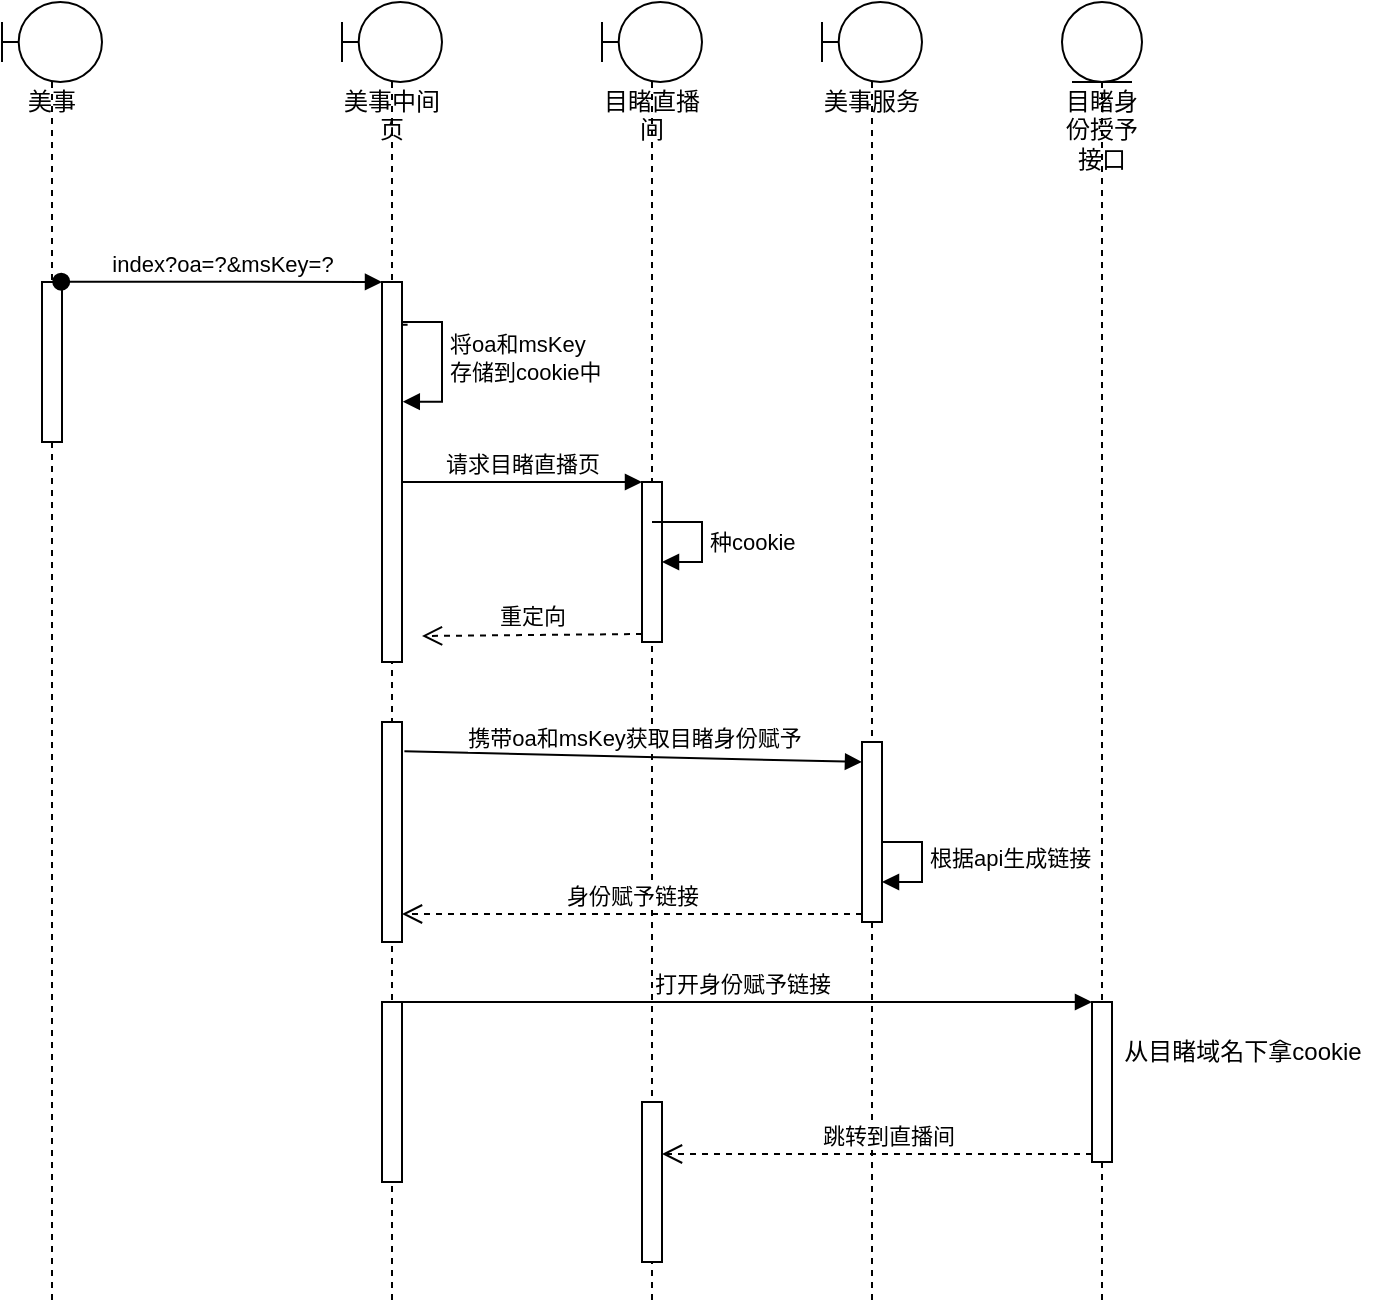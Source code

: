 <mxfile version="13.9.2" type="github" pages="4">
  <diagram id="ycEjqVpXePG6-zR8Ts4k" name="Page-1">
    <mxGraphModel dx="1278" dy="548" grid="1" gridSize="10" guides="1" tooltips="1" connect="1" arrows="1" fold="1" page="1" pageScale="1" pageWidth="827" pageHeight="1169" math="0" shadow="0">
      <root>
        <mxCell id="0" />
        <mxCell id="1" parent="0" />
        <mxCell id="rhqVc5pt0watMIWav85S-1" value="美事" style="shape=umlLifeline;participant=umlBoundary;perimeter=lifelinePerimeter;whiteSpace=wrap;html=1;container=1;collapsible=0;recursiveResize=0;verticalAlign=top;spacingTop=36;outlineConnect=0;" parent="1" vertex="1">
          <mxGeometry x="100" y="60" width="50" height="650" as="geometry" />
        </mxCell>
        <mxCell id="rhqVc5pt0watMIWav85S-10" value="" style="html=1;points=[];perimeter=orthogonalPerimeter;" parent="rhqVc5pt0watMIWav85S-1" vertex="1">
          <mxGeometry x="20" y="140" width="10" height="80" as="geometry" />
        </mxCell>
        <mxCell id="rhqVc5pt0watMIWav85S-2" value="美事中间页" style="shape=umlLifeline;participant=umlBoundary;perimeter=lifelinePerimeter;whiteSpace=wrap;html=1;container=1;collapsible=0;recursiveResize=0;verticalAlign=top;spacingTop=36;outlineConnect=0;" parent="1" vertex="1">
          <mxGeometry x="270" y="60" width="50" height="650" as="geometry" />
        </mxCell>
        <mxCell id="rhqVc5pt0watMIWav85S-11" value="" style="html=1;points=[];perimeter=orthogonalPerimeter;" parent="rhqVc5pt0watMIWav85S-2" vertex="1">
          <mxGeometry x="20" y="140" width="10" height="190" as="geometry" />
        </mxCell>
        <mxCell id="rhqVc5pt0watMIWav85S-12" value="将oa和msKey&lt;br&gt;存储到cookie中" style="edgeStyle=orthogonalEdgeStyle;html=1;align=left;spacingLeft=2;endArrow=block;rounded=0;entryX=1.04;entryY=0.315;exitX=1.28;exitY=0.535;exitDx=0;exitDy=0;exitPerimeter=0;entryDx=0;entryDy=0;entryPerimeter=0;" parent="rhqVc5pt0watMIWav85S-2" target="rhqVc5pt0watMIWav85S-11" edge="1">
          <mxGeometry relative="1" as="geometry">
            <mxPoint x="32.8" y="161.4" as="sourcePoint" />
            <Array as="points">
              <mxPoint x="30" y="161" />
              <mxPoint x="30" y="160" />
              <mxPoint x="50" y="160" />
              <mxPoint x="50" y="200" />
            </Array>
          </mxGeometry>
        </mxCell>
        <mxCell id="rhqVc5pt0watMIWav85S-35" value="" style="html=1;points=[];perimeter=orthogonalPerimeter;" parent="rhqVc5pt0watMIWav85S-2" vertex="1">
          <mxGeometry x="20" y="500" width="10" height="90" as="geometry" />
        </mxCell>
        <mxCell id="rhqVc5pt0watMIWav85S-4" value="目睹直播间" style="shape=umlLifeline;participant=umlBoundary;perimeter=lifelinePerimeter;whiteSpace=wrap;html=1;container=1;collapsible=0;recursiveResize=0;verticalAlign=top;spacingTop=36;outlineConnect=0;" parent="1" vertex="1">
          <mxGeometry x="400" y="60" width="50" height="650" as="geometry" />
        </mxCell>
        <mxCell id="rhqVc5pt0watMIWav85S-15" value="" style="html=1;points=[];perimeter=orthogonalPerimeter;" parent="rhqVc5pt0watMIWav85S-4" vertex="1">
          <mxGeometry x="20" y="240" width="10" height="80" as="geometry" />
        </mxCell>
        <mxCell id="vePK7jMqt0TTUH_p8GlZ-1" value="" style="html=1;points=[];perimeter=orthogonalPerimeter;" parent="rhqVc5pt0watMIWav85S-4" vertex="1">
          <mxGeometry x="20" y="550" width="10" height="80" as="geometry" />
        </mxCell>
        <mxCell id="rhqVc5pt0watMIWav85S-9" value="index?oa=?&amp;amp;msKey=?" style="html=1;verticalAlign=bottom;startArrow=oval;endArrow=block;startSize=8;exitX=0.96;exitY=-0.002;exitDx=0;exitDy=0;exitPerimeter=0;" parent="1" source="rhqVc5pt0watMIWav85S-10" edge="1">
          <mxGeometry relative="1" as="geometry">
            <mxPoint x="210" y="200" as="sourcePoint" />
            <mxPoint x="290" y="200" as="targetPoint" />
          </mxGeometry>
        </mxCell>
        <mxCell id="rhqVc5pt0watMIWav85S-16" value="请求目睹直播页" style="html=1;verticalAlign=bottom;endArrow=block;entryX=0;entryY=0;" parent="1" source="rhqVc5pt0watMIWav85S-11" target="rhqVc5pt0watMIWav85S-15" edge="1">
          <mxGeometry relative="1" as="geometry">
            <mxPoint x="350" y="300" as="sourcePoint" />
          </mxGeometry>
        </mxCell>
        <mxCell id="rhqVc5pt0watMIWav85S-17" value="重定向" style="html=1;verticalAlign=bottom;endArrow=open;dashed=1;endSize=8;exitX=0;exitY=0.95;" parent="1" source="rhqVc5pt0watMIWav85S-15" edge="1">
          <mxGeometry relative="1" as="geometry">
            <mxPoint x="310" y="377" as="targetPoint" />
          </mxGeometry>
        </mxCell>
        <mxCell id="rhqVc5pt0watMIWav85S-18" value="美事服务" style="shape=umlLifeline;participant=umlBoundary;perimeter=lifelinePerimeter;whiteSpace=wrap;html=1;container=1;collapsible=0;recursiveResize=0;verticalAlign=top;spacingTop=36;outlineConnect=0;" parent="1" vertex="1">
          <mxGeometry x="510" y="60" width="50" height="650" as="geometry" />
        </mxCell>
        <mxCell id="vePK7jMqt0TTUH_p8GlZ-3" value="根据api生成链接" style="edgeStyle=orthogonalEdgeStyle;html=1;align=left;spacingLeft=2;endArrow=block;rounded=0;entryX=1;entryY=0;" parent="rhqVc5pt0watMIWav85S-18" edge="1">
          <mxGeometry relative="1" as="geometry">
            <mxPoint x="25" y="420" as="sourcePoint" />
            <Array as="points">
              <mxPoint x="50" y="420" />
            </Array>
            <mxPoint x="30" y="440" as="targetPoint" />
          </mxGeometry>
        </mxCell>
        <mxCell id="vePK7jMqt0TTUH_p8GlZ-4" value="" style="html=1;points=[];perimeter=orthogonalPerimeter;" parent="rhqVc5pt0watMIWav85S-18" vertex="1">
          <mxGeometry x="20" y="370" width="10" height="90" as="geometry" />
        </mxCell>
        <mxCell id="rhqVc5pt0watMIWav85S-25" value="" style="html=1;points=[];perimeter=orthogonalPerimeter;" parent="1" vertex="1">
          <mxGeometry x="290" y="420" width="10" height="110" as="geometry" />
        </mxCell>
        <mxCell id="rhqVc5pt0watMIWav85S-28" value="携带oa和msKey获取目睹身份赋予" style="html=1;verticalAlign=bottom;endArrow=block;entryX=0;entryY=0;exitX=1.12;exitY=0.133;exitDx=0;exitDy=0;exitPerimeter=0;" parent="1" source="rhqVc5pt0watMIWav85S-25" edge="1">
          <mxGeometry relative="1" as="geometry">
            <mxPoint x="460" y="440" as="sourcePoint" />
            <mxPoint x="530" y="440.0" as="targetPoint" />
          </mxGeometry>
        </mxCell>
        <mxCell id="rhqVc5pt0watMIWav85S-29" value="身份赋予链接" style="html=1;verticalAlign=bottom;endArrow=open;dashed=1;endSize=8;exitX=0;exitY=0.95;" parent="1" edge="1">
          <mxGeometry relative="1" as="geometry">
            <mxPoint x="300" y="516" as="targetPoint" />
            <mxPoint x="530" y="516" as="sourcePoint" />
          </mxGeometry>
        </mxCell>
        <mxCell id="rhqVc5pt0watMIWav85S-33" value="种cookie" style="edgeStyle=orthogonalEdgeStyle;html=1;align=left;spacingLeft=2;endArrow=block;rounded=0;entryX=1;entryY=0;" parent="1" edge="1">
          <mxGeometry x="0.077" relative="1" as="geometry">
            <mxPoint x="425" y="320" as="sourcePoint" />
            <Array as="points">
              <mxPoint x="450" y="320" />
            </Array>
            <mxPoint x="430" y="340" as="targetPoint" />
            <mxPoint as="offset" />
          </mxGeometry>
        </mxCell>
        <mxCell id="rhqVc5pt0watMIWav85S-34" value="目睹身份授予接口" style="shape=umlLifeline;participant=umlEntity;perimeter=lifelinePerimeter;whiteSpace=wrap;html=1;container=1;collapsible=0;recursiveResize=0;verticalAlign=top;spacingTop=36;outlineConnect=0;" parent="1" vertex="1">
          <mxGeometry x="630" y="60" width="40" height="650" as="geometry" />
        </mxCell>
        <mxCell id="rhqVc5pt0watMIWav85S-37" value="打开身份赋予链接" style="html=1;verticalAlign=bottom;endArrow=block;entryX=0;entryY=0;" parent="1" source="rhqVc5pt0watMIWav85S-2" target="rhqVc5pt0watMIWav85S-36" edge="1">
          <mxGeometry relative="1" as="geometry">
            <mxPoint x="575" y="570" as="sourcePoint" />
          </mxGeometry>
        </mxCell>
        <mxCell id="rhqVc5pt0watMIWav85S-38" value="跳转到直播间" style="html=1;verticalAlign=bottom;endArrow=open;dashed=1;endSize=8;exitX=0;exitY=0.95;" parent="1" source="rhqVc5pt0watMIWav85S-36" edge="1">
          <mxGeometry x="-0.048" relative="1" as="geometry">
            <mxPoint x="430" y="636" as="targetPoint" />
            <mxPoint as="offset" />
          </mxGeometry>
        </mxCell>
        <mxCell id="rhqVc5pt0watMIWav85S-36" value="" style="html=1;points=[];perimeter=orthogonalPerimeter;" parent="1" vertex="1">
          <mxGeometry x="645" y="560" width="10" height="80" as="geometry" />
        </mxCell>
        <mxCell id="rhqVc5pt0watMIWav85S-42" value="从目睹域名下拿cookie" style="text;html=1;align=center;verticalAlign=middle;resizable=0;points=[];autosize=1;" parent="1" vertex="1">
          <mxGeometry x="655" y="575" width="130" height="20" as="geometry" />
        </mxCell>
      </root>
    </mxGraphModel>
  </diagram>
  <diagram id="gYwR9wuQ0LgiettD__NA" name="Page-2">
    <mxGraphModel dx="1278" dy="548" grid="1" gridSize="10" guides="1" tooltips="1" connect="1" arrows="1" fold="1" page="1" pageScale="1" pageWidth="827" pageHeight="1169" math="0" shadow="0">
      <root>
        <mxCell id="NHsGxugJHeJ47fLCuOwB-0" />
        <mxCell id="NHsGxugJHeJ47fLCuOwB-1" parent="NHsGxugJHeJ47fLCuOwB-0" />
        <mxCell id="opDHGj3kt1pHzsEfuQZG-0" value="美事" style="shape=umlLifeline;participant=umlBoundary;perimeter=lifelinePerimeter;whiteSpace=wrap;html=1;container=1;collapsible=0;recursiveResize=0;verticalAlign=top;spacingTop=36;outlineConnect=0;" parent="NHsGxugJHeJ47fLCuOwB-1" vertex="1">
          <mxGeometry x="100" y="60" width="50" height="650" as="geometry" />
        </mxCell>
        <mxCell id="opDHGj3kt1pHzsEfuQZG-1" value="" style="html=1;points=[];perimeter=orthogonalPerimeter;" parent="opDHGj3kt1pHzsEfuQZG-0" vertex="1">
          <mxGeometry x="20" y="120" width="10" height="80" as="geometry" />
        </mxCell>
        <mxCell id="opDHGj3kt1pHzsEfuQZG-2" value="美事中间页" style="shape=umlLifeline;participant=umlBoundary;perimeter=lifelinePerimeter;whiteSpace=wrap;html=1;container=1;collapsible=0;recursiveResize=0;verticalAlign=top;spacingTop=36;outlineConnect=0;" parent="NHsGxugJHeJ47fLCuOwB-1" vertex="1">
          <mxGeometry x="270" y="60" width="50" height="650" as="geometry" />
        </mxCell>
        <mxCell id="opDHGj3kt1pHzsEfuQZG-3" value="" style="html=1;points=[];perimeter=orthogonalPerimeter;" parent="opDHGj3kt1pHzsEfuQZG-2" vertex="1">
          <mxGeometry x="20" y="120" width="10" height="190" as="geometry" />
        </mxCell>
        <mxCell id="opDHGj3kt1pHzsEfuQZG-15" value="" style="html=1;points=[];perimeter=orthogonalPerimeter;" parent="opDHGj3kt1pHzsEfuQZG-2" vertex="1">
          <mxGeometry x="20" y="335" width="10" height="245" as="geometry" />
        </mxCell>
        <mxCell id="opDHGj3kt1pHzsEfuQZG-9" value="index?oa=?&amp;amp;msKey=?" style="html=1;verticalAlign=bottom;startArrow=oval;endArrow=block;startSize=8;" parent="NHsGxugJHeJ47fLCuOwB-1" source="opDHGj3kt1pHzsEfuQZG-0" edge="1">
          <mxGeometry relative="1" as="geometry">
            <mxPoint x="210" y="200" as="sourcePoint" />
            <mxPoint x="290" y="200" as="targetPoint" />
          </mxGeometry>
        </mxCell>
        <mxCell id="opDHGj3kt1pHzsEfuQZG-12" value="美事服务" style="shape=umlLifeline;participant=umlBoundary;perimeter=lifelinePerimeter;whiteSpace=wrap;html=1;container=1;collapsible=0;recursiveResize=0;verticalAlign=top;spacingTop=36;outlineConnect=0;" parent="NHsGxugJHeJ47fLCuOwB-1" vertex="1">
          <mxGeometry x="440" y="60" width="50" height="650" as="geometry" />
        </mxCell>
        <mxCell id="opDHGj3kt1pHzsEfuQZG-25" value="" style="html=1;points=[];perimeter=orthogonalPerimeter;" parent="opDHGj3kt1pHzsEfuQZG-12" vertex="1">
          <mxGeometry x="20" y="150" width="10" height="140" as="geometry" />
        </mxCell>
        <mxCell id="opDHGj3kt1pHzsEfuQZG-39" value="" style="html=1;points=[];perimeter=orthogonalPerimeter;" parent="opDHGj3kt1pHzsEfuQZG-12" vertex="1">
          <mxGeometry x="20" y="400" width="10" height="80" as="geometry" />
        </mxCell>
        <mxCell id="opDHGj3kt1pHzsEfuQZG-19" value="&lt;span&gt;目睹直播间&lt;/span&gt;" style="shape=umlLifeline;participant=umlEntity;perimeter=lifelinePerimeter;whiteSpace=wrap;html=1;container=1;collapsible=0;recursiveResize=0;verticalAlign=top;spacingTop=36;outlineConnect=0;" parent="NHsGxugJHeJ47fLCuOwB-1" vertex="1">
          <mxGeometry x="640" y="60" width="40" height="650" as="geometry" />
        </mxCell>
        <mxCell id="opDHGj3kt1pHzsEfuQZG-42" value="" style="html=1;points=[];perimeter=orthogonalPerimeter;" parent="opDHGj3kt1pHzsEfuQZG-19" vertex="1">
          <mxGeometry x="15" y="335" width="10" height="225" as="geometry" />
        </mxCell>
        <mxCell id="opDHGj3kt1pHzsEfuQZG-26" value="获取目睹直播间链接" style="html=1;verticalAlign=bottom;endArrow=block;entryX=0;entryY=0;" parent="NHsGxugJHeJ47fLCuOwB-1" source="opDHGj3kt1pHzsEfuQZG-2" target="opDHGj3kt1pHzsEfuQZG-25" edge="1">
          <mxGeometry relative="1" as="geometry">
            <mxPoint x="370" y="200" as="sourcePoint" />
          </mxGeometry>
        </mxCell>
        <mxCell id="opDHGj3kt1pHzsEfuQZG-27" value="目睹直播间链接" style="html=1;verticalAlign=bottom;endArrow=open;dashed=1;endSize=8;exitX=0;exitY=0.95;" parent="NHsGxugJHeJ47fLCuOwB-1" source="opDHGj3kt1pHzsEfuQZG-25" edge="1">
          <mxGeometry relative="1" as="geometry">
            <mxPoint x="300" y="343" as="targetPoint" />
          </mxGeometry>
        </mxCell>
        <mxCell id="opDHGj3kt1pHzsEfuQZG-29" value="" style="edgeStyle=orthogonalEdgeStyle;html=1;align=left;spacingLeft=2;endArrow=block;rounded=0;entryX=1;entryY=0;" parent="NHsGxugJHeJ47fLCuOwB-1" edge="1">
          <mxGeometry relative="1" as="geometry">
            <mxPoint x="470" y="240" as="sourcePoint" />
            <Array as="points">
              <mxPoint x="495" y="240" />
              <mxPoint x="495" y="260" />
            </Array>
            <mxPoint x="475" y="260" as="targetPoint" />
          </mxGeometry>
        </mxCell>
        <mxCell id="opDHGj3kt1pHzsEfuQZG-30" value="校验身份" style="edgeLabel;html=1;align=center;verticalAlign=middle;resizable=0;points=[];" parent="opDHGj3kt1pHzsEfuQZG-29" vertex="1" connectable="0">
          <mxGeometry x="-0.329" y="4" relative="1" as="geometry">
            <mxPoint x="28" y="14" as="offset" />
          </mxGeometry>
        </mxCell>
        <mxCell id="opDHGj3kt1pHzsEfuQZG-31" value="" style="edgeStyle=orthogonalEdgeStyle;html=1;align=left;spacingLeft=2;endArrow=block;rounded=0;entryX=1;entryY=0;" parent="NHsGxugJHeJ47fLCuOwB-1" edge="1">
          <mxGeometry relative="1" as="geometry">
            <mxPoint x="470" y="280" as="sourcePoint" />
            <Array as="points">
              <mxPoint x="495" y="280" />
              <mxPoint x="495" y="300" />
            </Array>
            <mxPoint x="475" y="300" as="targetPoint" />
          </mxGeometry>
        </mxCell>
        <mxCell id="opDHGj3kt1pHzsEfuQZG-32" value="生成一次性token" style="edgeLabel;html=1;align=center;verticalAlign=middle;resizable=0;points=[];" parent="opDHGj3kt1pHzsEfuQZG-31" vertex="1" connectable="0">
          <mxGeometry x="-0.329" y="4" relative="1" as="geometry">
            <mxPoint x="48" y="14" as="offset" />
          </mxGeometry>
        </mxCell>
        <mxCell id="opDHGj3kt1pHzsEfuQZG-36" value="打开生成的链接 链接包含oa和美事token" style="html=1;verticalAlign=bottom;endArrow=block;" parent="NHsGxugJHeJ47fLCuOwB-1" source="opDHGj3kt1pHzsEfuQZG-2" target="opDHGj3kt1pHzsEfuQZG-42" edge="1">
          <mxGeometry x="-0.038" relative="1" as="geometry">
            <mxPoint x="530" y="410" as="sourcePoint" />
            <mxPoint x="430" y="400.0" as="targetPoint" />
            <Array as="points">
              <mxPoint x="450" y="430" />
            </Array>
            <mxPoint x="1" as="offset" />
          </mxGeometry>
        </mxCell>
        <mxCell id="opDHGj3kt1pHzsEfuQZG-40" value="调用token校验接口" style="html=1;verticalAlign=bottom;endArrow=block;entryX=0;entryY=0;" parent="NHsGxugJHeJ47fLCuOwB-1" source="opDHGj3kt1pHzsEfuQZG-19" target="opDHGj3kt1pHzsEfuQZG-39" edge="1">
          <mxGeometry relative="1" as="geometry">
            <mxPoint x="380" y="550" as="sourcePoint" />
          </mxGeometry>
        </mxCell>
        <mxCell id="opDHGj3kt1pHzsEfuQZG-51" value="校验失败，返回中间页" style="html=1;verticalAlign=bottom;endArrow=open;dashed=1;endSize=8;entryX=1.36;entryY=0.863;entryDx=0;entryDy=0;entryPerimeter=0;" parent="NHsGxugJHeJ47fLCuOwB-1" source="opDHGj3kt1pHzsEfuQZG-42" target="opDHGj3kt1pHzsEfuQZG-15" edge="1">
          <mxGeometry relative="1" as="geometry">
            <mxPoint x="430" y="537.395" as="sourcePoint" />
            <mxPoint x="370" y="360" as="targetPoint" />
          </mxGeometry>
        </mxCell>
        <mxCell id="kTczuSwHEZBX5IsBUMiD-2" value="返回是否合法" style="html=1;verticalAlign=bottom;endArrow=open;dashed=1;endSize=8;exitX=0;exitY=0.95;" parent="NHsGxugJHeJ47fLCuOwB-1" target="opDHGj3kt1pHzsEfuQZG-42" edge="1">
          <mxGeometry relative="1" as="geometry">
            <mxPoint x="370" y="620" as="targetPoint" />
            <mxPoint x="460" y="536" as="sourcePoint" />
          </mxGeometry>
        </mxCell>
        <mxCell id="q_261LXUX0A0FiGJLD12-17" style="edgeStyle=orthogonalEdgeStyle;rounded=0;orthogonalLoop=1;jettySize=auto;html=1;entryX=0.5;entryY=0;entryDx=0;entryDy=0;" parent="NHsGxugJHeJ47fLCuOwB-1" source="q_261LXUX0A0FiGJLD12-0" target="q_261LXUX0A0FiGJLD12-16" edge="1">
          <mxGeometry relative="1" as="geometry" />
        </mxCell>
        <mxCell id="q_261LXUX0A0FiGJLD12-0" value="开始" style="rounded=1;whiteSpace=wrap;html=1;" parent="NHsGxugJHeJ47fLCuOwB-1" vertex="1">
          <mxGeometry x="900" y="60" width="130" height="60" as="geometry" />
        </mxCell>
        <mxCell id="q_261LXUX0A0FiGJLD12-10" style="edgeStyle=orthogonalEdgeStyle;rounded=0;orthogonalLoop=1;jettySize=auto;html=1;entryX=0.5;entryY=0;entryDx=0;entryDy=0;" parent="NHsGxugJHeJ47fLCuOwB-1" source="q_261LXUX0A0FiGJLD12-3" target="q_261LXUX0A0FiGJLD12-7" edge="1">
          <mxGeometry relative="1" as="geometry" />
        </mxCell>
        <mxCell id="q_261LXUX0A0FiGJLD12-12" style="edgeStyle=orthogonalEdgeStyle;rounded=0;orthogonalLoop=1;jettySize=auto;html=1;exitX=0.5;exitY=1;exitDx=0;exitDy=0;entryX=0.5;entryY=0;entryDx=0;entryDy=0;" parent="NHsGxugJHeJ47fLCuOwB-1" source="q_261LXUX0A0FiGJLD12-3" target="q_261LXUX0A0FiGJLD12-9" edge="1">
          <mxGeometry relative="1" as="geometry" />
        </mxCell>
        <mxCell id="q_261LXUX0A0FiGJLD12-3" value="判断是否是目睹的调用&lt;br&gt;&lt;br&gt;validKey=key？" style="rhombus;whiteSpace=wrap;html=1;" parent="NHsGxugJHeJ47fLCuOwB-1" vertex="1">
          <mxGeometry x="897.5" y="330" width="135" height="80" as="geometry" />
        </mxCell>
        <mxCell id="q_261LXUX0A0FiGJLD12-6" style="edgeStyle=orthogonalEdgeStyle;rounded=0;orthogonalLoop=1;jettySize=auto;html=1;exitX=0.5;exitY=1;exitDx=0;exitDy=0;" parent="NHsGxugJHeJ47fLCuOwB-1" source="q_261LXUX0A0FiGJLD12-5" target="q_261LXUX0A0FiGJLD12-3" edge="1">
          <mxGeometry relative="1" as="geometry" />
        </mxCell>
        <mxCell id="q_261LXUX0A0FiGJLD12-5" value="&lt;span&gt;validKey=MD5(token+密钥)&lt;/span&gt;" style="rounded=0;whiteSpace=wrap;html=1;" parent="NHsGxugJHeJ47fLCuOwB-1" vertex="1">
          <mxGeometry x="892.5" y="240" width="145" height="60" as="geometry" />
        </mxCell>
        <mxCell id="q_261LXUX0A0FiGJLD12-20" style="edgeStyle=orthogonalEdgeStyle;rounded=0;orthogonalLoop=1;jettySize=auto;html=1;exitX=0.5;exitY=1;exitDx=0;exitDy=0;entryX=1;entryY=0.5;entryDx=0;entryDy=0;" parent="NHsGxugJHeJ47fLCuOwB-1" source="q_261LXUX0A0FiGJLD12-7" target="q_261LXUX0A0FiGJLD12-15" edge="1">
          <mxGeometry relative="1" as="geometry" />
        </mxCell>
        <mxCell id="q_261LXUX0A0FiGJLD12-7" value="校验失败" style="rounded=0;whiteSpace=wrap;html=1;" parent="NHsGxugJHeJ47fLCuOwB-1" vertex="1">
          <mxGeometry x="1100" y="585" width="120" height="60" as="geometry" />
        </mxCell>
        <mxCell id="q_261LXUX0A0FiGJLD12-14" style="edgeStyle=orthogonalEdgeStyle;rounded=0;orthogonalLoop=1;jettySize=auto;html=1;exitX=0.5;exitY=1;exitDx=0;exitDy=0;" parent="NHsGxugJHeJ47fLCuOwB-1" source="q_261LXUX0A0FiGJLD12-9" target="q_261LXUX0A0FiGJLD12-13" edge="1">
          <mxGeometry relative="1" as="geometry" />
        </mxCell>
        <mxCell id="q_261LXUX0A0FiGJLD12-9" value="判断token是否是美事生成" style="rhombus;whiteSpace=wrap;html=1;" parent="NHsGxugJHeJ47fLCuOwB-1" vertex="1">
          <mxGeometry x="912.5" y="440" width="105" height="80" as="geometry" />
        </mxCell>
        <mxCell id="q_261LXUX0A0FiGJLD12-19" style="edgeStyle=orthogonalEdgeStyle;rounded=0;orthogonalLoop=1;jettySize=auto;html=1;exitX=0.5;exitY=1;exitDx=0;exitDy=0;entryX=0.5;entryY=0;entryDx=0;entryDy=0;" parent="NHsGxugJHeJ47fLCuOwB-1" source="q_261LXUX0A0FiGJLD12-13" target="q_261LXUX0A0FiGJLD12-15" edge="1">
          <mxGeometry relative="1" as="geometry" />
        </mxCell>
        <mxCell id="q_261LXUX0A0FiGJLD12-13" value="验证成功" style="rounded=0;whiteSpace=wrap;html=1;" parent="NHsGxugJHeJ47fLCuOwB-1" vertex="1">
          <mxGeometry x="905" y="550" width="120" height="60" as="geometry" />
        </mxCell>
        <mxCell id="q_261LXUX0A0FiGJLD12-15" value="结束" style="rounded=1;whiteSpace=wrap;html=1;" parent="NHsGxugJHeJ47fLCuOwB-1" vertex="1">
          <mxGeometry x="905" y="640" width="120" height="60" as="geometry" />
        </mxCell>
        <mxCell id="q_261LXUX0A0FiGJLD12-18" style="edgeStyle=orthogonalEdgeStyle;rounded=0;orthogonalLoop=1;jettySize=auto;html=1;exitX=0.5;exitY=1;exitDx=0;exitDy=0;entryX=0.5;entryY=0;entryDx=0;entryDy=0;" parent="NHsGxugJHeJ47fLCuOwB-1" source="q_261LXUX0A0FiGJLD12-16" target="q_261LXUX0A0FiGJLD12-5" edge="1">
          <mxGeometry relative="1" as="geometry" />
        </mxCell>
        <mxCell id="q_261LXUX0A0FiGJLD12-16" value="请求token=?key=?" style="shape=parallelogram;perimeter=parallelogramPerimeter;whiteSpace=wrap;html=1;fixedSize=1;" parent="NHsGxugJHeJ47fLCuOwB-1" vertex="1">
          <mxGeometry x="905" y="150" width="120" height="60" as="geometry" />
        </mxCell>
      </root>
    </mxGraphModel>
  </diagram>
  <diagram id="7bcE6J_DyZendz40Mppg" name="Page-3">
    <mxGraphModel dx="1278" dy="1717" grid="1" gridSize="10" guides="1" tooltips="1" connect="1" arrows="1" fold="1" page="1" pageScale="1" pageWidth="827" pageHeight="1169" math="0" shadow="0">
      <root>
        <mxCell id="3lF3WlnZtTgnjhcO2P4e-0" />
        <mxCell id="3lF3WlnZtTgnjhcO2P4e-1" parent="3lF3WlnZtTgnjhcO2P4e-0" />
        <mxCell id="tKxfFgGVdgYcAT2-DhfX-21" style="edgeStyle=orthogonalEdgeStyle;rounded=0;orthogonalLoop=1;jettySize=auto;html=1;entryX=0.5;entryY=0;entryDx=0;entryDy=0;" parent="3lF3WlnZtTgnjhcO2P4e-1" source="tKxfFgGVdgYcAT2-DhfX-22" target="tKxfFgGVdgYcAT2-DhfX-36" edge="1">
          <mxGeometry relative="1" as="geometry" />
        </mxCell>
        <mxCell id="tKxfFgGVdgYcAT2-DhfX-22" value="开始" style="rounded=1;whiteSpace=wrap;html=1;" parent="3lF3WlnZtTgnjhcO2P4e-1" vertex="1">
          <mxGeometry x="287.5" y="-10" width="130" height="60" as="geometry" />
        </mxCell>
        <mxCell id="tKxfFgGVdgYcAT2-DhfX-23" style="edgeStyle=orthogonalEdgeStyle;rounded=0;orthogonalLoop=1;jettySize=auto;html=1;entryX=0.5;entryY=0;entryDx=0;entryDy=0;" parent="3lF3WlnZtTgnjhcO2P4e-1" source="tKxfFgGVdgYcAT2-DhfX-25" target="tKxfFgGVdgYcAT2-DhfX-29" edge="1">
          <mxGeometry relative="1" as="geometry" />
        </mxCell>
        <mxCell id="tKxfFgGVdgYcAT2-DhfX-24" style="edgeStyle=orthogonalEdgeStyle;rounded=0;orthogonalLoop=1;jettySize=auto;html=1;exitX=0.5;exitY=1;exitDx=0;exitDy=0;entryX=0.5;entryY=0;entryDx=0;entryDy=0;" parent="3lF3WlnZtTgnjhcO2P4e-1" source="tKxfFgGVdgYcAT2-DhfX-25" target="tKxfFgGVdgYcAT2-DhfX-31" edge="1">
          <mxGeometry relative="1" as="geometry" />
        </mxCell>
        <mxCell id="tKxfFgGVdgYcAT2-DhfX-25" value="判断是否是目睹的调用&lt;br&gt;&lt;br&gt;validKey=key？" style="rhombus;whiteSpace=wrap;html=1;" parent="3lF3WlnZtTgnjhcO2P4e-1" vertex="1">
          <mxGeometry x="285" y="260" width="135" height="80" as="geometry" />
        </mxCell>
        <mxCell id="tKxfFgGVdgYcAT2-DhfX-26" style="edgeStyle=orthogonalEdgeStyle;rounded=0;orthogonalLoop=1;jettySize=auto;html=1;exitX=0.5;exitY=1;exitDx=0;exitDy=0;" parent="3lF3WlnZtTgnjhcO2P4e-1" source="tKxfFgGVdgYcAT2-DhfX-27" target="tKxfFgGVdgYcAT2-DhfX-25" edge="1">
          <mxGeometry relative="1" as="geometry" />
        </mxCell>
        <mxCell id="tKxfFgGVdgYcAT2-DhfX-27" value="&lt;span&gt;validKey=MD5(token+密钥)&lt;/span&gt;" style="rounded=0;whiteSpace=wrap;html=1;" parent="3lF3WlnZtTgnjhcO2P4e-1" vertex="1">
          <mxGeometry x="280" y="170" width="145" height="60" as="geometry" />
        </mxCell>
        <mxCell id="tKxfFgGVdgYcAT2-DhfX-28" style="edgeStyle=orthogonalEdgeStyle;rounded=0;orthogonalLoop=1;jettySize=auto;html=1;exitX=0.5;exitY=1;exitDx=0;exitDy=0;entryX=1;entryY=0.5;entryDx=0;entryDy=0;" parent="3lF3WlnZtTgnjhcO2P4e-1" source="tKxfFgGVdgYcAT2-DhfX-29" target="tKxfFgGVdgYcAT2-DhfX-34" edge="1">
          <mxGeometry relative="1" as="geometry" />
        </mxCell>
        <mxCell id="tKxfFgGVdgYcAT2-DhfX-29" value="校验失败" style="rounded=0;whiteSpace=wrap;html=1;" parent="3lF3WlnZtTgnjhcO2P4e-1" vertex="1">
          <mxGeometry x="490" y="480" width="120" height="60" as="geometry" />
        </mxCell>
        <mxCell id="tKxfFgGVdgYcAT2-DhfX-30" style="edgeStyle=orthogonalEdgeStyle;rounded=0;orthogonalLoop=1;jettySize=auto;html=1;exitX=0.5;exitY=1;exitDx=0;exitDy=0;" parent="3lF3WlnZtTgnjhcO2P4e-1" source="tKxfFgGVdgYcAT2-DhfX-31" target="tKxfFgGVdgYcAT2-DhfX-33" edge="1">
          <mxGeometry relative="1" as="geometry" />
        </mxCell>
        <mxCell id="tKxfFgGVdgYcAT2-DhfX-31" value="判断token是否是美事生成" style="rhombus;whiteSpace=wrap;html=1;" parent="3lF3WlnZtTgnjhcO2P4e-1" vertex="1">
          <mxGeometry x="300" y="370" width="105" height="80" as="geometry" />
        </mxCell>
        <mxCell id="tKxfFgGVdgYcAT2-DhfX-32" style="edgeStyle=orthogonalEdgeStyle;rounded=0;orthogonalLoop=1;jettySize=auto;html=1;exitX=0.5;exitY=1;exitDx=0;exitDy=0;entryX=0.5;entryY=0;entryDx=0;entryDy=0;" parent="3lF3WlnZtTgnjhcO2P4e-1" source="tKxfFgGVdgYcAT2-DhfX-33" target="tKxfFgGVdgYcAT2-DhfX-34" edge="1">
          <mxGeometry relative="1" as="geometry" />
        </mxCell>
        <mxCell id="tKxfFgGVdgYcAT2-DhfX-33" value="验证成功" style="rounded=0;whiteSpace=wrap;html=1;" parent="3lF3WlnZtTgnjhcO2P4e-1" vertex="1">
          <mxGeometry x="292.5" y="480" width="120" height="60" as="geometry" />
        </mxCell>
        <mxCell id="tKxfFgGVdgYcAT2-DhfX-34" value="结束" style="rounded=1;whiteSpace=wrap;html=1;" parent="3lF3WlnZtTgnjhcO2P4e-1" vertex="1">
          <mxGeometry x="292.5" y="570" width="120" height="60" as="geometry" />
        </mxCell>
        <mxCell id="tKxfFgGVdgYcAT2-DhfX-35" style="edgeStyle=orthogonalEdgeStyle;rounded=0;orthogonalLoop=1;jettySize=auto;html=1;exitX=0.5;exitY=1;exitDx=0;exitDy=0;entryX=0.5;entryY=0;entryDx=0;entryDy=0;" parent="3lF3WlnZtTgnjhcO2P4e-1" source="tKxfFgGVdgYcAT2-DhfX-36" target="tKxfFgGVdgYcAT2-DhfX-27" edge="1">
          <mxGeometry relative="1" as="geometry" />
        </mxCell>
        <mxCell id="tKxfFgGVdgYcAT2-DhfX-36" value="请求token=?key=?" style="shape=parallelogram;perimeter=parallelogramPerimeter;whiteSpace=wrap;html=1;fixedSize=1;" parent="3lF3WlnZtTgnjhcO2P4e-1" vertex="1">
          <mxGeometry x="292.5" y="80" width="120" height="60" as="geometry" />
        </mxCell>
      </root>
    </mxGraphModel>
  </diagram>
  <diagram id="iuBhG6tFHJxfR6DmCRbX" name="Page-4">
    <mxGraphModel dx="1345" dy="518" grid="1" gridSize="10" guides="1" tooltips="1" connect="1" arrows="1" fold="1" page="1" pageScale="1" pageWidth="827" pageHeight="1169" math="0" shadow="0">
      <root>
        <mxCell id="KgxOFCT6jd35neGacl9y-0" />
        <mxCell id="KgxOFCT6jd35neGacl9y-1" parent="KgxOFCT6jd35neGacl9y-0" />
        <mxCell id="KgxOFCT6jd35neGacl9y-2" value="美事" style="shape=umlLifeline;participant=umlBoundary;perimeter=lifelinePerimeter;whiteSpace=wrap;html=1;container=1;collapsible=0;recursiveResize=0;verticalAlign=top;spacingTop=36;outlineConnect=0;" parent="KgxOFCT6jd35neGacl9y-1" vertex="1">
          <mxGeometry x="100" y="60" width="50" height="780" as="geometry" />
        </mxCell>
        <mxCell id="KgxOFCT6jd35neGacl9y-3" value="" style="html=1;points=[];perimeter=orthogonalPerimeter;" parent="KgxOFCT6jd35neGacl9y-2" vertex="1">
          <mxGeometry x="20" y="120" width="10" height="80" as="geometry" />
        </mxCell>
        <mxCell id="KgxOFCT6jd35neGacl9y-4" value="美事中间页" style="shape=umlLifeline;participant=umlBoundary;perimeter=lifelinePerimeter;whiteSpace=wrap;html=1;container=1;collapsible=0;recursiveResize=0;verticalAlign=top;spacingTop=36;outlineConnect=0;" parent="KgxOFCT6jd35neGacl9y-1" vertex="1">
          <mxGeometry x="270" y="60" width="50" height="780" as="geometry" />
        </mxCell>
        <mxCell id="KgxOFCT6jd35neGacl9y-5" value="" style="html=1;points=[];perimeter=orthogonalPerimeter;" parent="KgxOFCT6jd35neGacl9y-4" vertex="1">
          <mxGeometry x="20" y="120" width="10" height="190" as="geometry" />
        </mxCell>
        <mxCell id="KgxOFCT6jd35neGacl9y-6" value="" style="html=1;points=[];perimeter=orthogonalPerimeter;" parent="KgxOFCT6jd35neGacl9y-4" vertex="1">
          <mxGeometry x="20" y="335" width="10" height="245" as="geometry" />
        </mxCell>
        <mxCell id="KgxOFCT6jd35neGacl9y-26" value="" style="html=1;points=[];perimeter=orthogonalPerimeter;" parent="KgxOFCT6jd35neGacl9y-4" vertex="1">
          <mxGeometry x="20" y="630" width="10" height="140" as="geometry" />
        </mxCell>
        <mxCell id="KgxOFCT6jd35neGacl9y-7" value="index?oa=?&amp;amp;msKey=?" style="html=1;verticalAlign=bottom;startArrow=oval;endArrow=block;startSize=8;" parent="KgxOFCT6jd35neGacl9y-1" source="KgxOFCT6jd35neGacl9y-2" edge="1">
          <mxGeometry relative="1" as="geometry">
            <mxPoint x="210" y="200" as="sourcePoint" />
            <mxPoint x="290" y="200" as="targetPoint" />
          </mxGeometry>
        </mxCell>
        <mxCell id="KgxOFCT6jd35neGacl9y-8" value="美事服务" style="shape=umlLifeline;participant=umlBoundary;perimeter=lifelinePerimeter;whiteSpace=wrap;html=1;container=1;collapsible=0;recursiveResize=0;verticalAlign=top;spacingTop=36;outlineConnect=0;" parent="KgxOFCT6jd35neGacl9y-1" vertex="1">
          <mxGeometry x="440" y="60" width="50" height="780" as="geometry" />
        </mxCell>
        <mxCell id="KgxOFCT6jd35neGacl9y-9" value="" style="html=1;points=[];perimeter=orthogonalPerimeter;" parent="KgxOFCT6jd35neGacl9y-8" vertex="1">
          <mxGeometry x="20" y="150" width="10" height="140" as="geometry" />
        </mxCell>
        <mxCell id="KgxOFCT6jd35neGacl9y-10" value="" style="html=1;points=[];perimeter=orthogonalPerimeter;" parent="KgxOFCT6jd35neGacl9y-8" vertex="1">
          <mxGeometry x="20" y="400" width="10" height="80" as="geometry" />
        </mxCell>
        <mxCell id="KgxOFCT6jd35neGacl9y-27" value="" style="html=1;points=[];perimeter=orthogonalPerimeter;" parent="KgxOFCT6jd35neGacl9y-8" vertex="1">
          <mxGeometry x="20" y="640" width="10" height="100" as="geometry" />
        </mxCell>
        <mxCell id="KgxOFCT6jd35neGacl9y-11" value="&lt;span&gt;目睹直播间&lt;/span&gt;" style="shape=umlLifeline;participant=umlEntity;perimeter=lifelinePerimeter;whiteSpace=wrap;html=1;container=1;collapsible=0;recursiveResize=0;verticalAlign=top;spacingTop=36;outlineConnect=0;" parent="KgxOFCT6jd35neGacl9y-1" vertex="1">
          <mxGeometry x="660" y="60" width="40" height="780" as="geometry" />
        </mxCell>
        <mxCell id="KgxOFCT6jd35neGacl9y-12" value="" style="html=1;points=[];perimeter=orthogonalPerimeter;" parent="KgxOFCT6jd35neGacl9y-11" vertex="1">
          <mxGeometry x="15" y="335" width="10" height="225" as="geometry" />
        </mxCell>
        <mxCell id="KgxOFCT6jd35neGacl9y-13" value="获取目睹直播间链接" style="html=1;verticalAlign=bottom;endArrow=block;entryX=0;entryY=0;" parent="KgxOFCT6jd35neGacl9y-1" source="KgxOFCT6jd35neGacl9y-4" target="KgxOFCT6jd35neGacl9y-9" edge="1">
          <mxGeometry relative="1" as="geometry">
            <mxPoint x="370" y="200" as="sourcePoint" />
          </mxGeometry>
        </mxCell>
        <mxCell id="KgxOFCT6jd35neGacl9y-14" value="目睹直播间链接" style="html=1;verticalAlign=bottom;endArrow=open;dashed=1;endSize=8;" parent="KgxOFCT6jd35neGacl9y-1" edge="1">
          <mxGeometry relative="1" as="geometry">
            <mxPoint x="306" y="316" as="targetPoint" />
            <mxPoint x="456" y="316" as="sourcePoint" />
            <mxPoint as="offset" />
          </mxGeometry>
        </mxCell>
        <mxCell id="KgxOFCT6jd35neGacl9y-15" value="" style="edgeStyle=orthogonalEdgeStyle;html=1;align=left;spacingLeft=2;endArrow=block;rounded=0;entryX=1;entryY=0;" parent="KgxOFCT6jd35neGacl9y-1" edge="1">
          <mxGeometry relative="1" as="geometry">
            <mxPoint x="470" y="240" as="sourcePoint" />
            <Array as="points">
              <mxPoint x="495" y="240" />
              <mxPoint x="495" y="260" />
            </Array>
            <mxPoint x="475" y="260" as="targetPoint" />
          </mxGeometry>
        </mxCell>
        <mxCell id="KgxOFCT6jd35neGacl9y-16" value="校验身份" style="edgeLabel;html=1;align=center;verticalAlign=middle;resizable=0;points=[];" parent="KgxOFCT6jd35neGacl9y-15" vertex="1" connectable="0">
          <mxGeometry x="-0.329" y="4" relative="1" as="geometry">
            <mxPoint x="28" y="14" as="offset" />
          </mxGeometry>
        </mxCell>
        <mxCell id="KgxOFCT6jd35neGacl9y-17" value="" style="edgeStyle=orthogonalEdgeStyle;html=1;align=left;spacingLeft=2;endArrow=block;rounded=0;entryX=1;entryY=0;" parent="KgxOFCT6jd35neGacl9y-1" edge="1">
          <mxGeometry relative="1" as="geometry">
            <mxPoint x="470" y="280" as="sourcePoint" />
            <Array as="points">
              <mxPoint x="495" y="280" />
              <mxPoint x="495" y="300" />
            </Array>
            <mxPoint x="475" y="300" as="targetPoint" />
          </mxGeometry>
        </mxCell>
        <mxCell id="KgxOFCT6jd35neGacl9y-18" value="生成一次性token" style="edgeLabel;html=1;align=center;verticalAlign=middle;resizable=0;points=[];" parent="KgxOFCT6jd35neGacl9y-17" vertex="1" connectable="0">
          <mxGeometry x="-0.329" y="4" relative="1" as="geometry">
            <mxPoint x="48" y="14" as="offset" />
          </mxGeometry>
        </mxCell>
        <mxCell id="KgxOFCT6jd35neGacl9y-19" value="打开生成的链接 链接包含oa和美事token" style="html=1;verticalAlign=bottom;endArrow=block;" parent="KgxOFCT6jd35neGacl9y-1" target="KgxOFCT6jd35neGacl9y-12" edge="1">
          <mxGeometry x="-0.038" relative="1" as="geometry">
            <mxPoint x="300" y="430" as="sourcePoint" />
            <mxPoint x="430" y="400.0" as="targetPoint" />
            <Array as="points">
              <mxPoint x="450" y="430" />
            </Array>
            <mxPoint x="1" as="offset" />
          </mxGeometry>
        </mxCell>
        <mxCell id="KgxOFCT6jd35neGacl9y-20" value="调用token校验接口" style="html=1;verticalAlign=bottom;endArrow=block;entryX=0;entryY=0;" parent="KgxOFCT6jd35neGacl9y-1" target="KgxOFCT6jd35neGacl9y-10" edge="1">
          <mxGeometry relative="1" as="geometry">
            <mxPoint x="670" y="460" as="sourcePoint" />
          </mxGeometry>
        </mxCell>
        <mxCell id="KgxOFCT6jd35neGacl9y-21" value="校验失败，返回中间页" style="html=1;verticalAlign=bottom;endArrow=open;dashed=1;endSize=8;entryX=1.36;entryY=0.863;entryDx=0;entryDy=0;entryPerimeter=0;" parent="KgxOFCT6jd35neGacl9y-1" source="KgxOFCT6jd35neGacl9y-12" target="KgxOFCT6jd35neGacl9y-6" edge="1">
          <mxGeometry relative="1" as="geometry">
            <mxPoint x="430" y="537.395" as="sourcePoint" />
            <mxPoint x="370" y="360" as="targetPoint" />
          </mxGeometry>
        </mxCell>
        <mxCell id="KgxOFCT6jd35neGacl9y-22" value="返回是否合法" style="html=1;verticalAlign=bottom;endArrow=open;dashed=1;endSize=8;" parent="KgxOFCT6jd35neGacl9y-1" target="KgxOFCT6jd35neGacl9y-12" edge="1">
          <mxGeometry relative="1" as="geometry">
            <mxPoint x="370" y="620" as="targetPoint" />
            <mxPoint x="470" y="536" as="sourcePoint" />
          </mxGeometry>
        </mxCell>
        <mxCell id="KgxOFCT6jd35neGacl9y-23" value="user-token" style="html=1;verticalAlign=bottom;endArrow=open;dashed=1;endSize=8;exitX=-0.44;exitY=0.95;exitDx=0;exitDy=0;exitPerimeter=0;entryX=1.36;entryY=0.866;entryDx=0;entryDy=0;entryPerimeter=0;" parent="KgxOFCT6jd35neGacl9y-1" source="KgxOFCT6jd35neGacl9y-9" edge="1" target="KgxOFCT6jd35neGacl9y-5">
          <mxGeometry relative="1" as="geometry">
            <mxPoint x="410" y="350" as="sourcePoint" />
            <mxPoint x="300" y="343" as="targetPoint" />
          </mxGeometry>
        </mxCell>
        <mxCell id="KgxOFCT6jd35neGacl9y-28" value="user-token，oa，clientType" style="html=1;verticalAlign=bottom;endArrow=block;" parent="KgxOFCT6jd35neGacl9y-1" target="KgxOFCT6jd35neGacl9y-8" edge="1">
          <mxGeometry relative="1" as="geometry">
            <mxPoint x="301" y="710" as="sourcePoint" />
          </mxGeometry>
        </mxCell>
        <mxCell id="KgxOFCT6jd35neGacl9y-29" value="新的目睹直播间链接" style="html=1;verticalAlign=bottom;endArrow=open;dashed=1;endSize=8;exitX=0;exitY=0.95;" parent="KgxOFCT6jd35neGacl9y-1" source="KgxOFCT6jd35neGacl9y-27" edge="1" target="KgxOFCT6jd35neGacl9y-26">
          <mxGeometry relative="1" as="geometry">
            <mxPoint x="304" y="797" as="targetPoint" />
          </mxGeometry>
        </mxCell>
      </root>
    </mxGraphModel>
  </diagram>
</mxfile>

